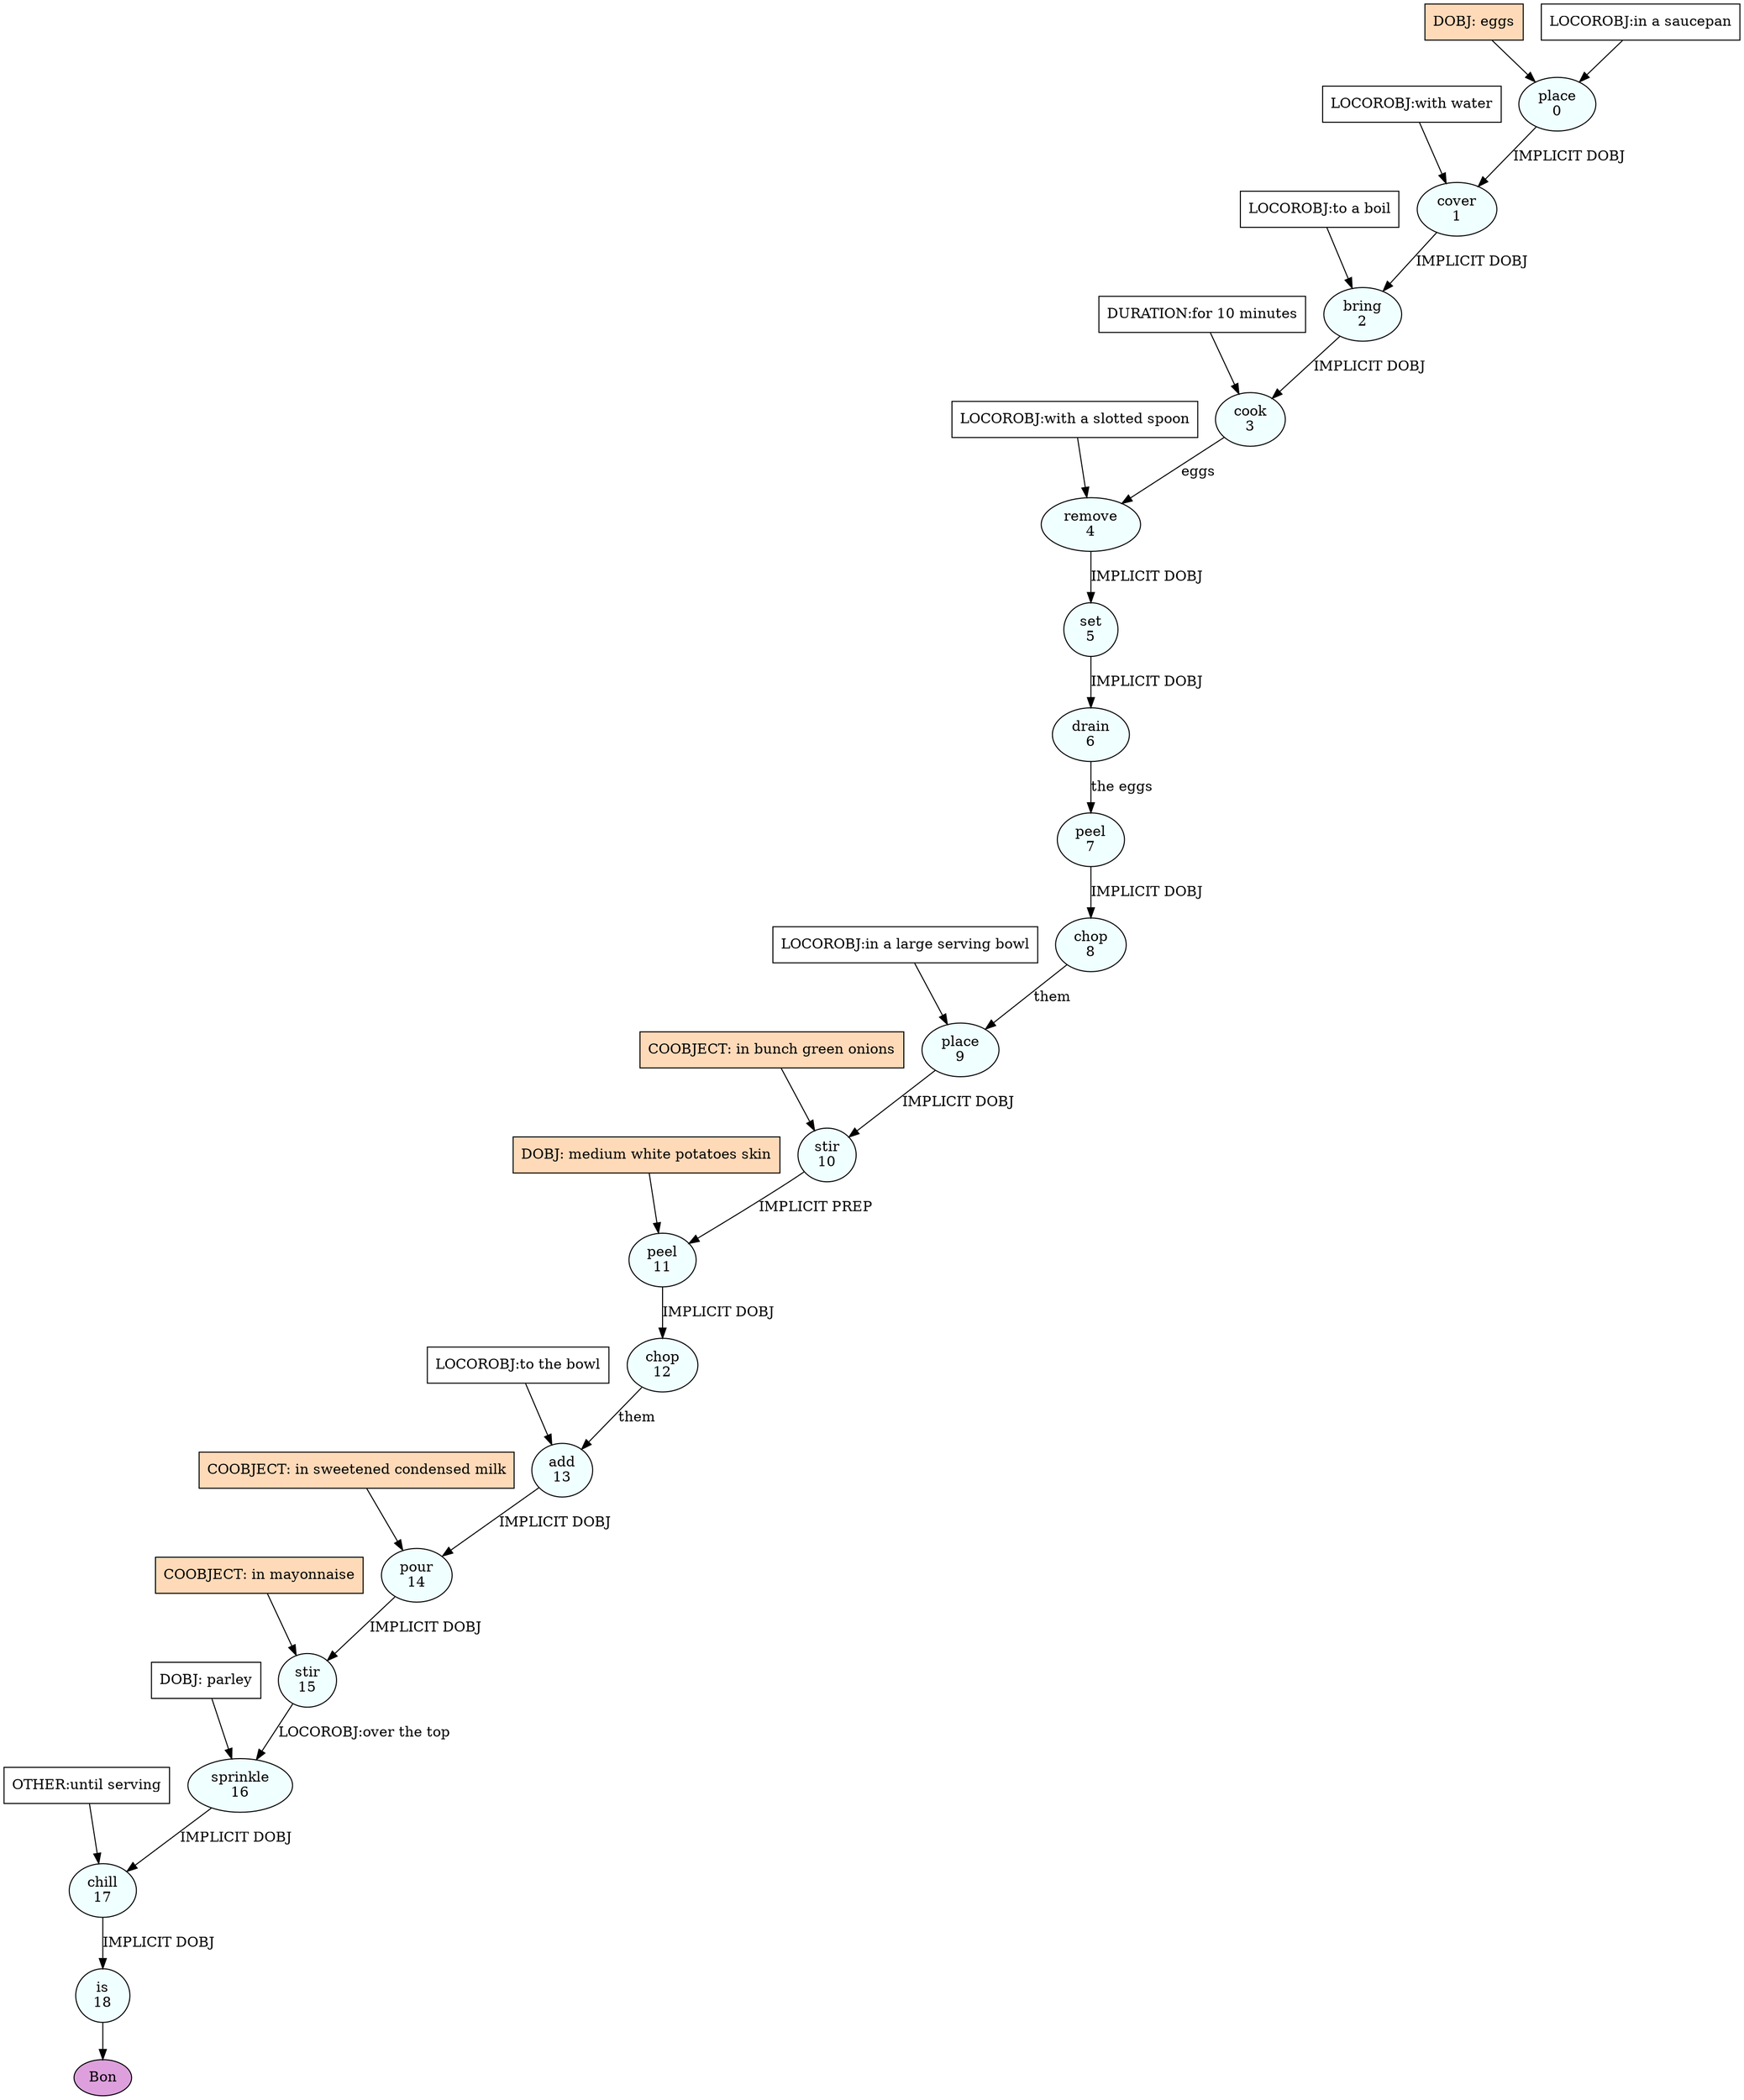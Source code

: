 digraph recipe {
E0[label="place
0", shape=oval, style=filled, fillcolor=azure]
E1[label="cover
1", shape=oval, style=filled, fillcolor=azure]
E2[label="bring
2", shape=oval, style=filled, fillcolor=azure]
E3[label="cook
3", shape=oval, style=filled, fillcolor=azure]
E4[label="remove
4", shape=oval, style=filled, fillcolor=azure]
E5[label="set
5", shape=oval, style=filled, fillcolor=azure]
E6[label="drain
6", shape=oval, style=filled, fillcolor=azure]
E7[label="peel
7", shape=oval, style=filled, fillcolor=azure]
E8[label="chop
8", shape=oval, style=filled, fillcolor=azure]
E9[label="place
9", shape=oval, style=filled, fillcolor=azure]
E10[label="stir
10", shape=oval, style=filled, fillcolor=azure]
E11[label="peel
11", shape=oval, style=filled, fillcolor=azure]
E12[label="chop
12", shape=oval, style=filled, fillcolor=azure]
E13[label="add
13", shape=oval, style=filled, fillcolor=azure]
E14[label="pour
14", shape=oval, style=filled, fillcolor=azure]
E15[label="stir
15", shape=oval, style=filled, fillcolor=azure]
E16[label="sprinkle
16", shape=oval, style=filled, fillcolor=azure]
E17[label="chill
17", shape=oval, style=filled, fillcolor=azure]
E18[label="is
18", shape=oval, style=filled, fillcolor=azure]
D0[label="DOBJ: eggs", shape=box, style=filled, fillcolor=peachpuff]
D0 -> E0
P0_0[label="LOCOROBJ:in a saucepan", shape=box, style=filled, fillcolor=white]
P0_0 -> E0
E0 -> E1 [label="IMPLICIT DOBJ"]
P1_0_0[label="LOCOROBJ:with water", shape=box, style=filled, fillcolor=white]
P1_0_0 -> E1
E1 -> E2 [label="IMPLICIT DOBJ"]
P2_0_0[label="LOCOROBJ:to a boil", shape=box, style=filled, fillcolor=white]
P2_0_0 -> E2
E2 -> E3 [label="IMPLICIT DOBJ"]
P3_0_0[label="DURATION:for 10 minutes", shape=box, style=filled, fillcolor=white]
P3_0_0 -> E3
E3 -> E4 [label="eggs"]
P4_0_0[label="LOCOROBJ:with a slotted spoon", shape=box, style=filled, fillcolor=white]
P4_0_0 -> E4
E4 -> E5 [label="IMPLICIT DOBJ"]
E5 -> E6 [label="IMPLICIT DOBJ"]
E6 -> E7 [label="the eggs"]
E7 -> E8 [label="IMPLICIT DOBJ"]
E8 -> E9 [label="them"]
P9_0_0[label="LOCOROBJ:in a large serving bowl", shape=box, style=filled, fillcolor=white]
P9_0_0 -> E9
E9 -> E10 [label="IMPLICIT DOBJ"]
P10_0_ing[label="COOBJECT: in bunch green onions", shape=box, style=filled, fillcolor=peachpuff]
P10_0_ing -> E10
D11_ing[label="DOBJ: medium white potatoes skin", shape=box, style=filled, fillcolor=peachpuff]
D11_ing -> E11
E10 -> E11 [label="IMPLICIT PREP"]
E11 -> E12 [label="IMPLICIT DOBJ"]
E12 -> E13 [label="them"]
P13_0_0[label="LOCOROBJ:to the bowl", shape=box, style=filled, fillcolor=white]
P13_0_0 -> E13
E13 -> E14 [label="IMPLICIT DOBJ"]
P14_0_ing[label="COOBJECT: in sweetened condensed milk", shape=box, style=filled, fillcolor=peachpuff]
P14_0_ing -> E14
E14 -> E15 [label="IMPLICIT DOBJ"]
P15_0_ing[label="COOBJECT: in mayonnaise", shape=box, style=filled, fillcolor=peachpuff]
P15_0_ing -> E15
D16_0[label="DOBJ: parley", shape=box, style=filled, fillcolor=white]
D16_0 -> E16
E15 -> E16 [label="LOCOROBJ:over the top"]
E16 -> E17 [label="IMPLICIT DOBJ"]
P17_0_0[label="OTHER:until serving", shape=box, style=filled, fillcolor=white]
P17_0_0 -> E17
E17 -> E18 [label="IMPLICIT DOBJ"]
EOR[label="Bon", shape=oval, style=filled, fillcolor=plum]
E18 -> EOR
}
